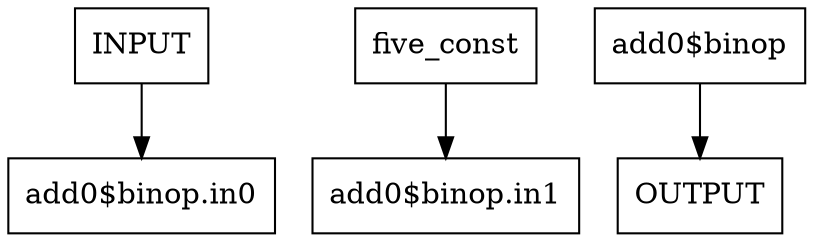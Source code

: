 digraph Diagram {
  node [shape=box]; # Comment
    "INPUT" -> "add0$binop.in0";
    "five_const" -> "add0$binop.in1";
    "add0$binop" -> "OUTPUT";
}
